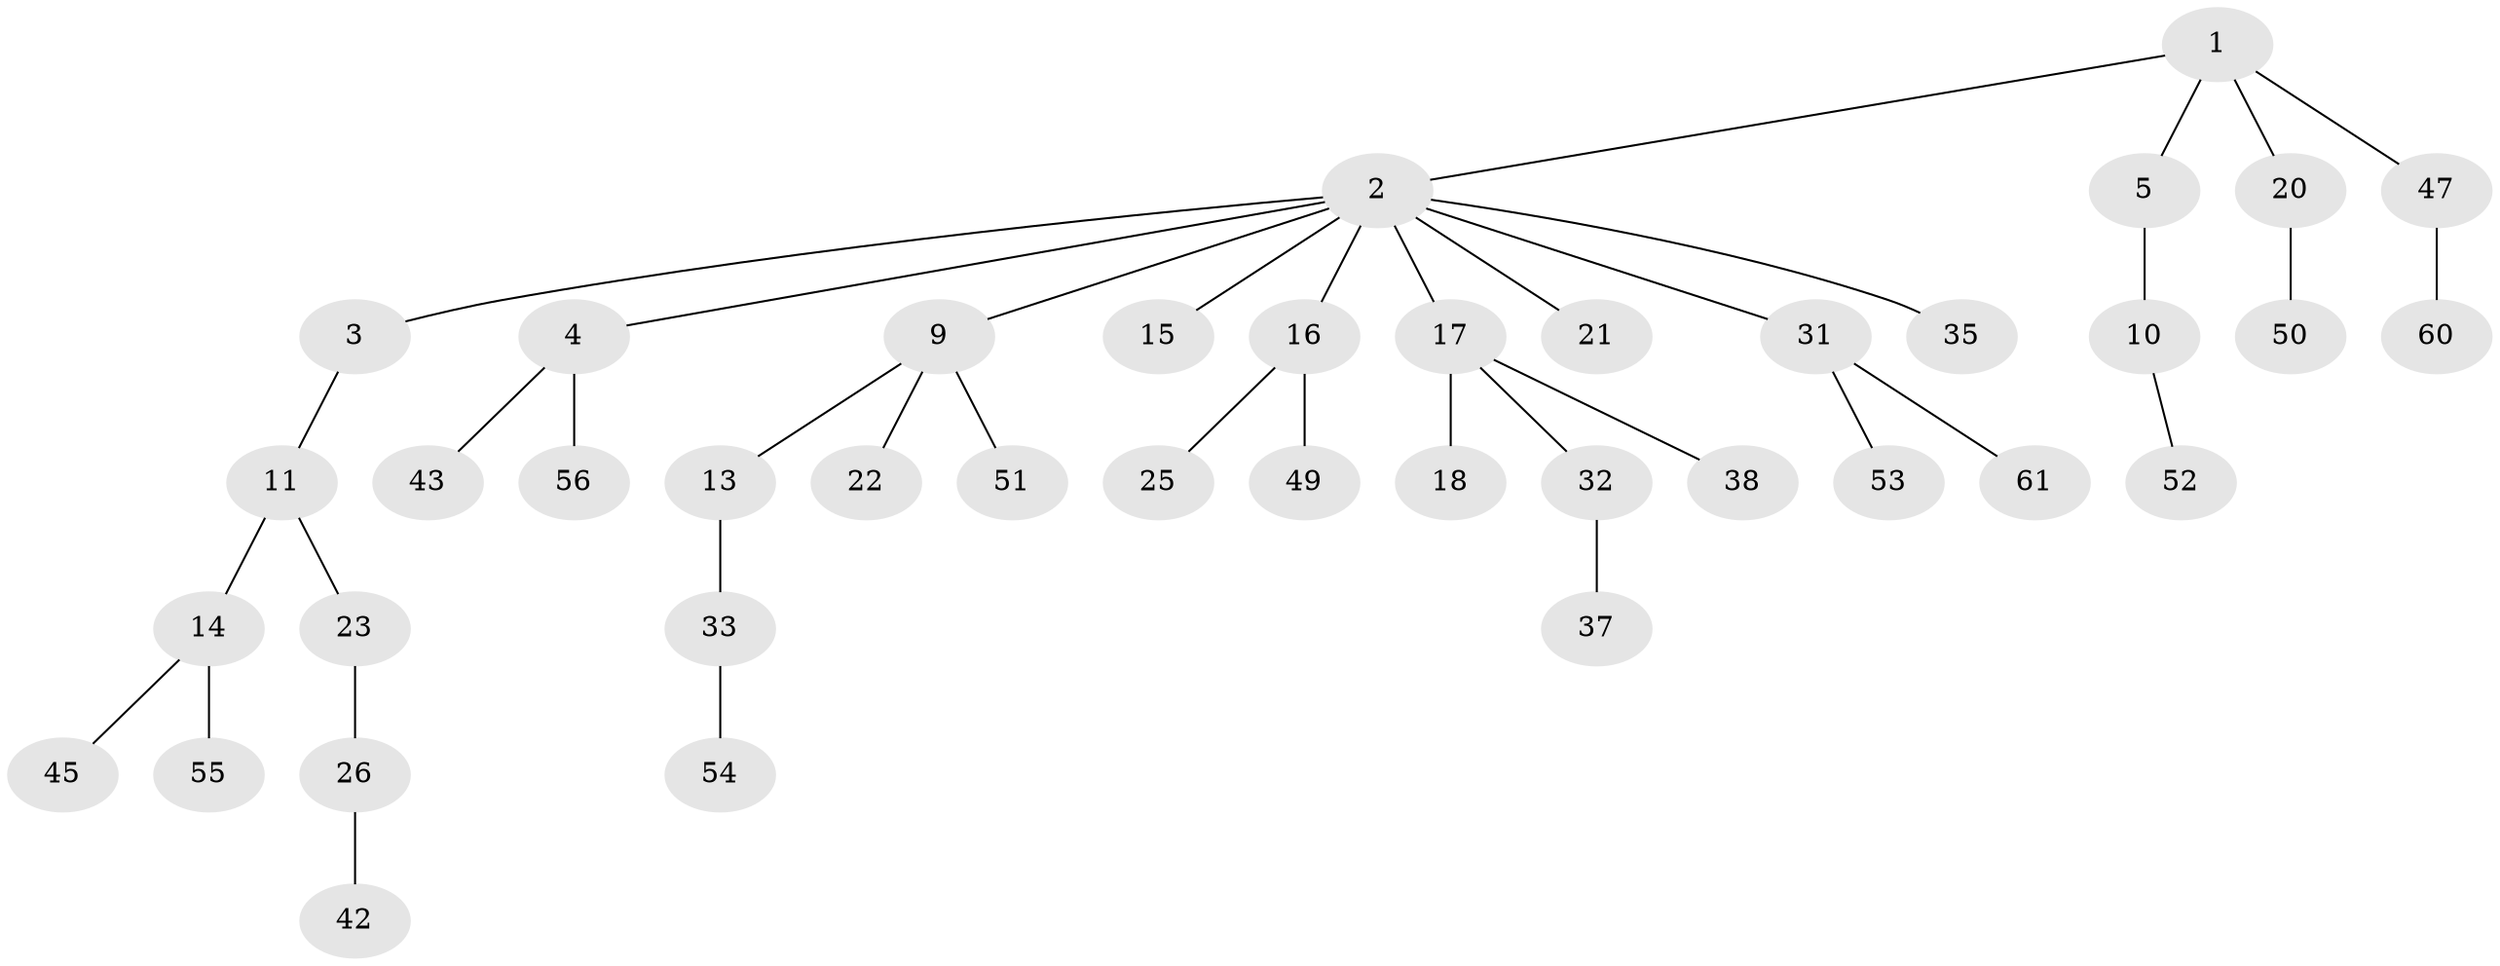 // Generated by graph-tools (version 1.1) at 2025/24/03/03/25 07:24:05]
// undirected, 40 vertices, 39 edges
graph export_dot {
graph [start="1"]
  node [color=gray90,style=filled];
  1 [super="+58"];
  2 [super="+6"];
  3;
  4 [super="+7"];
  5 [super="+8"];
  9 [super="+34"];
  10 [super="+59"];
  11 [super="+12"];
  13 [super="+36"];
  14 [super="+28"];
  15 [super="+30"];
  16 [super="+19"];
  17 [super="+27"];
  18 [super="+29"];
  20 [super="+41"];
  21;
  22 [super="+57"];
  23 [super="+24"];
  25;
  26 [super="+46"];
  31 [super="+40"];
  32 [super="+63"];
  33;
  35;
  37 [super="+44"];
  38 [super="+39"];
  42;
  43;
  45;
  47 [super="+48"];
  49 [super="+64"];
  50;
  51;
  52 [super="+66"];
  53;
  54;
  55;
  56 [super="+62"];
  60;
  61 [super="+65"];
  1 -- 2;
  1 -- 5;
  1 -- 20;
  1 -- 47;
  2 -- 3;
  2 -- 4;
  2 -- 9;
  2 -- 17;
  2 -- 16;
  2 -- 35;
  2 -- 21;
  2 -- 31;
  2 -- 15;
  3 -- 11;
  4 -- 56;
  4 -- 43;
  5 -- 10;
  9 -- 13;
  9 -- 22;
  9 -- 51;
  10 -- 52;
  11 -- 14;
  11 -- 23;
  13 -- 33;
  14 -- 45;
  14 -- 55;
  16 -- 49;
  16 -- 25;
  17 -- 18;
  17 -- 32;
  17 -- 38;
  20 -- 50;
  23 -- 26;
  26 -- 42;
  31 -- 53;
  31 -- 61;
  32 -- 37;
  33 -- 54;
  47 -- 60;
}
